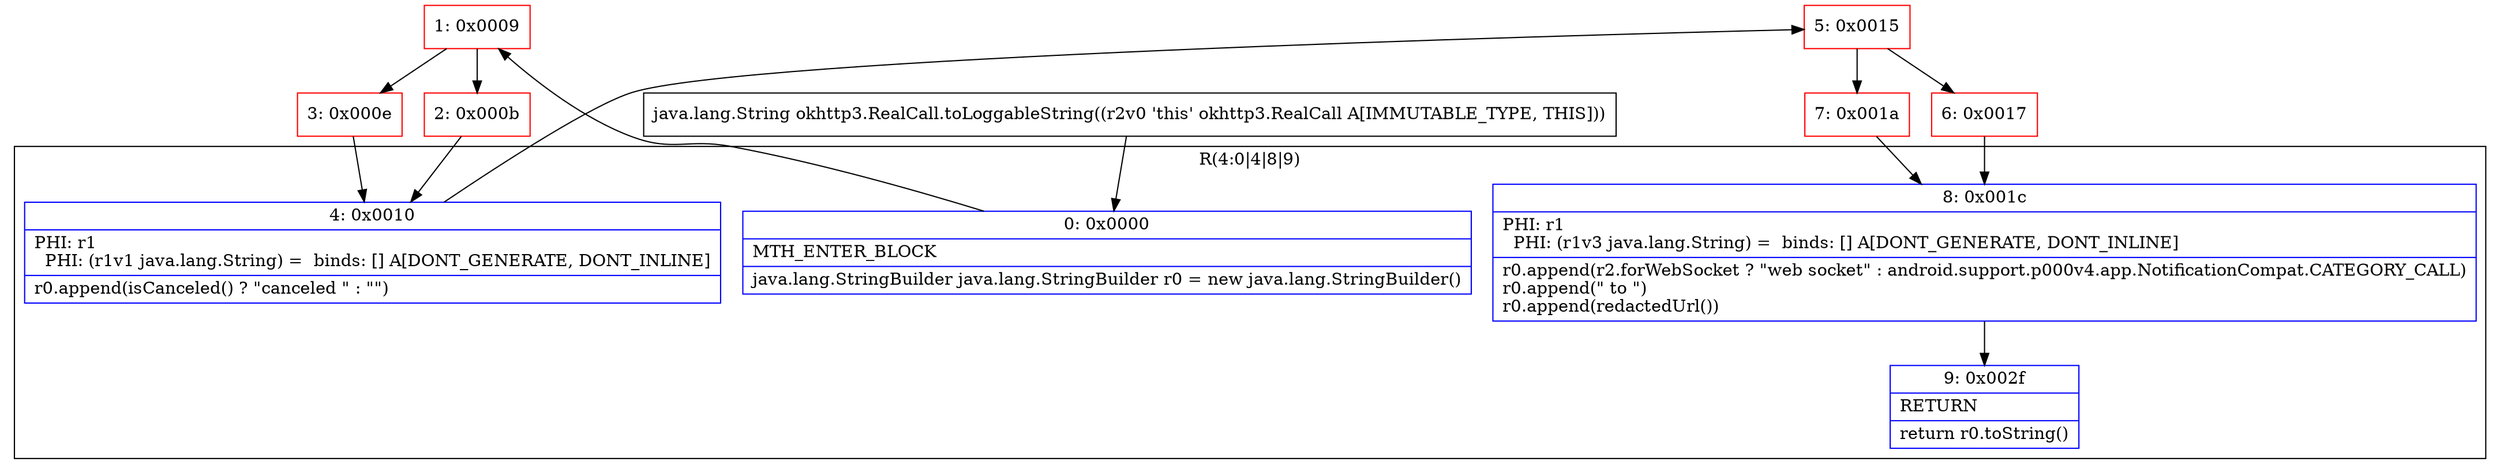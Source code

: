 digraph "CFG forokhttp3.RealCall.toLoggableString()Ljava\/lang\/String;" {
subgraph cluster_Region_781007127 {
label = "R(4:0|4|8|9)";
node [shape=record,color=blue];
Node_0 [shape=record,label="{0\:\ 0x0000|MTH_ENTER_BLOCK\l|java.lang.StringBuilder java.lang.StringBuilder r0 = new java.lang.StringBuilder()\l}"];
Node_4 [shape=record,label="{4\:\ 0x0010|PHI: r1 \l  PHI: (r1v1 java.lang.String) =  binds: [] A[DONT_GENERATE, DONT_INLINE]\l|r0.append(isCanceled() ? \"canceled \" : \"\")\l}"];
Node_8 [shape=record,label="{8\:\ 0x001c|PHI: r1 \l  PHI: (r1v3 java.lang.String) =  binds: [] A[DONT_GENERATE, DONT_INLINE]\l|r0.append(r2.forWebSocket ? \"web socket\" : android.support.p000v4.app.NotificationCompat.CATEGORY_CALL)\lr0.append(\" to \")\lr0.append(redactedUrl())\l}"];
Node_9 [shape=record,label="{9\:\ 0x002f|RETURN\l|return r0.toString()\l}"];
}
Node_1 [shape=record,color=red,label="{1\:\ 0x0009}"];
Node_2 [shape=record,color=red,label="{2\:\ 0x000b}"];
Node_3 [shape=record,color=red,label="{3\:\ 0x000e}"];
Node_5 [shape=record,color=red,label="{5\:\ 0x0015}"];
Node_6 [shape=record,color=red,label="{6\:\ 0x0017}"];
Node_7 [shape=record,color=red,label="{7\:\ 0x001a}"];
MethodNode[shape=record,label="{java.lang.String okhttp3.RealCall.toLoggableString((r2v0 'this' okhttp3.RealCall A[IMMUTABLE_TYPE, THIS])) }"];
MethodNode -> Node_0;
Node_0 -> Node_1;
Node_4 -> Node_5;
Node_8 -> Node_9;
Node_1 -> Node_2;
Node_1 -> Node_3;
Node_2 -> Node_4;
Node_3 -> Node_4;
Node_5 -> Node_6;
Node_5 -> Node_7;
Node_6 -> Node_8;
Node_7 -> Node_8;
}

